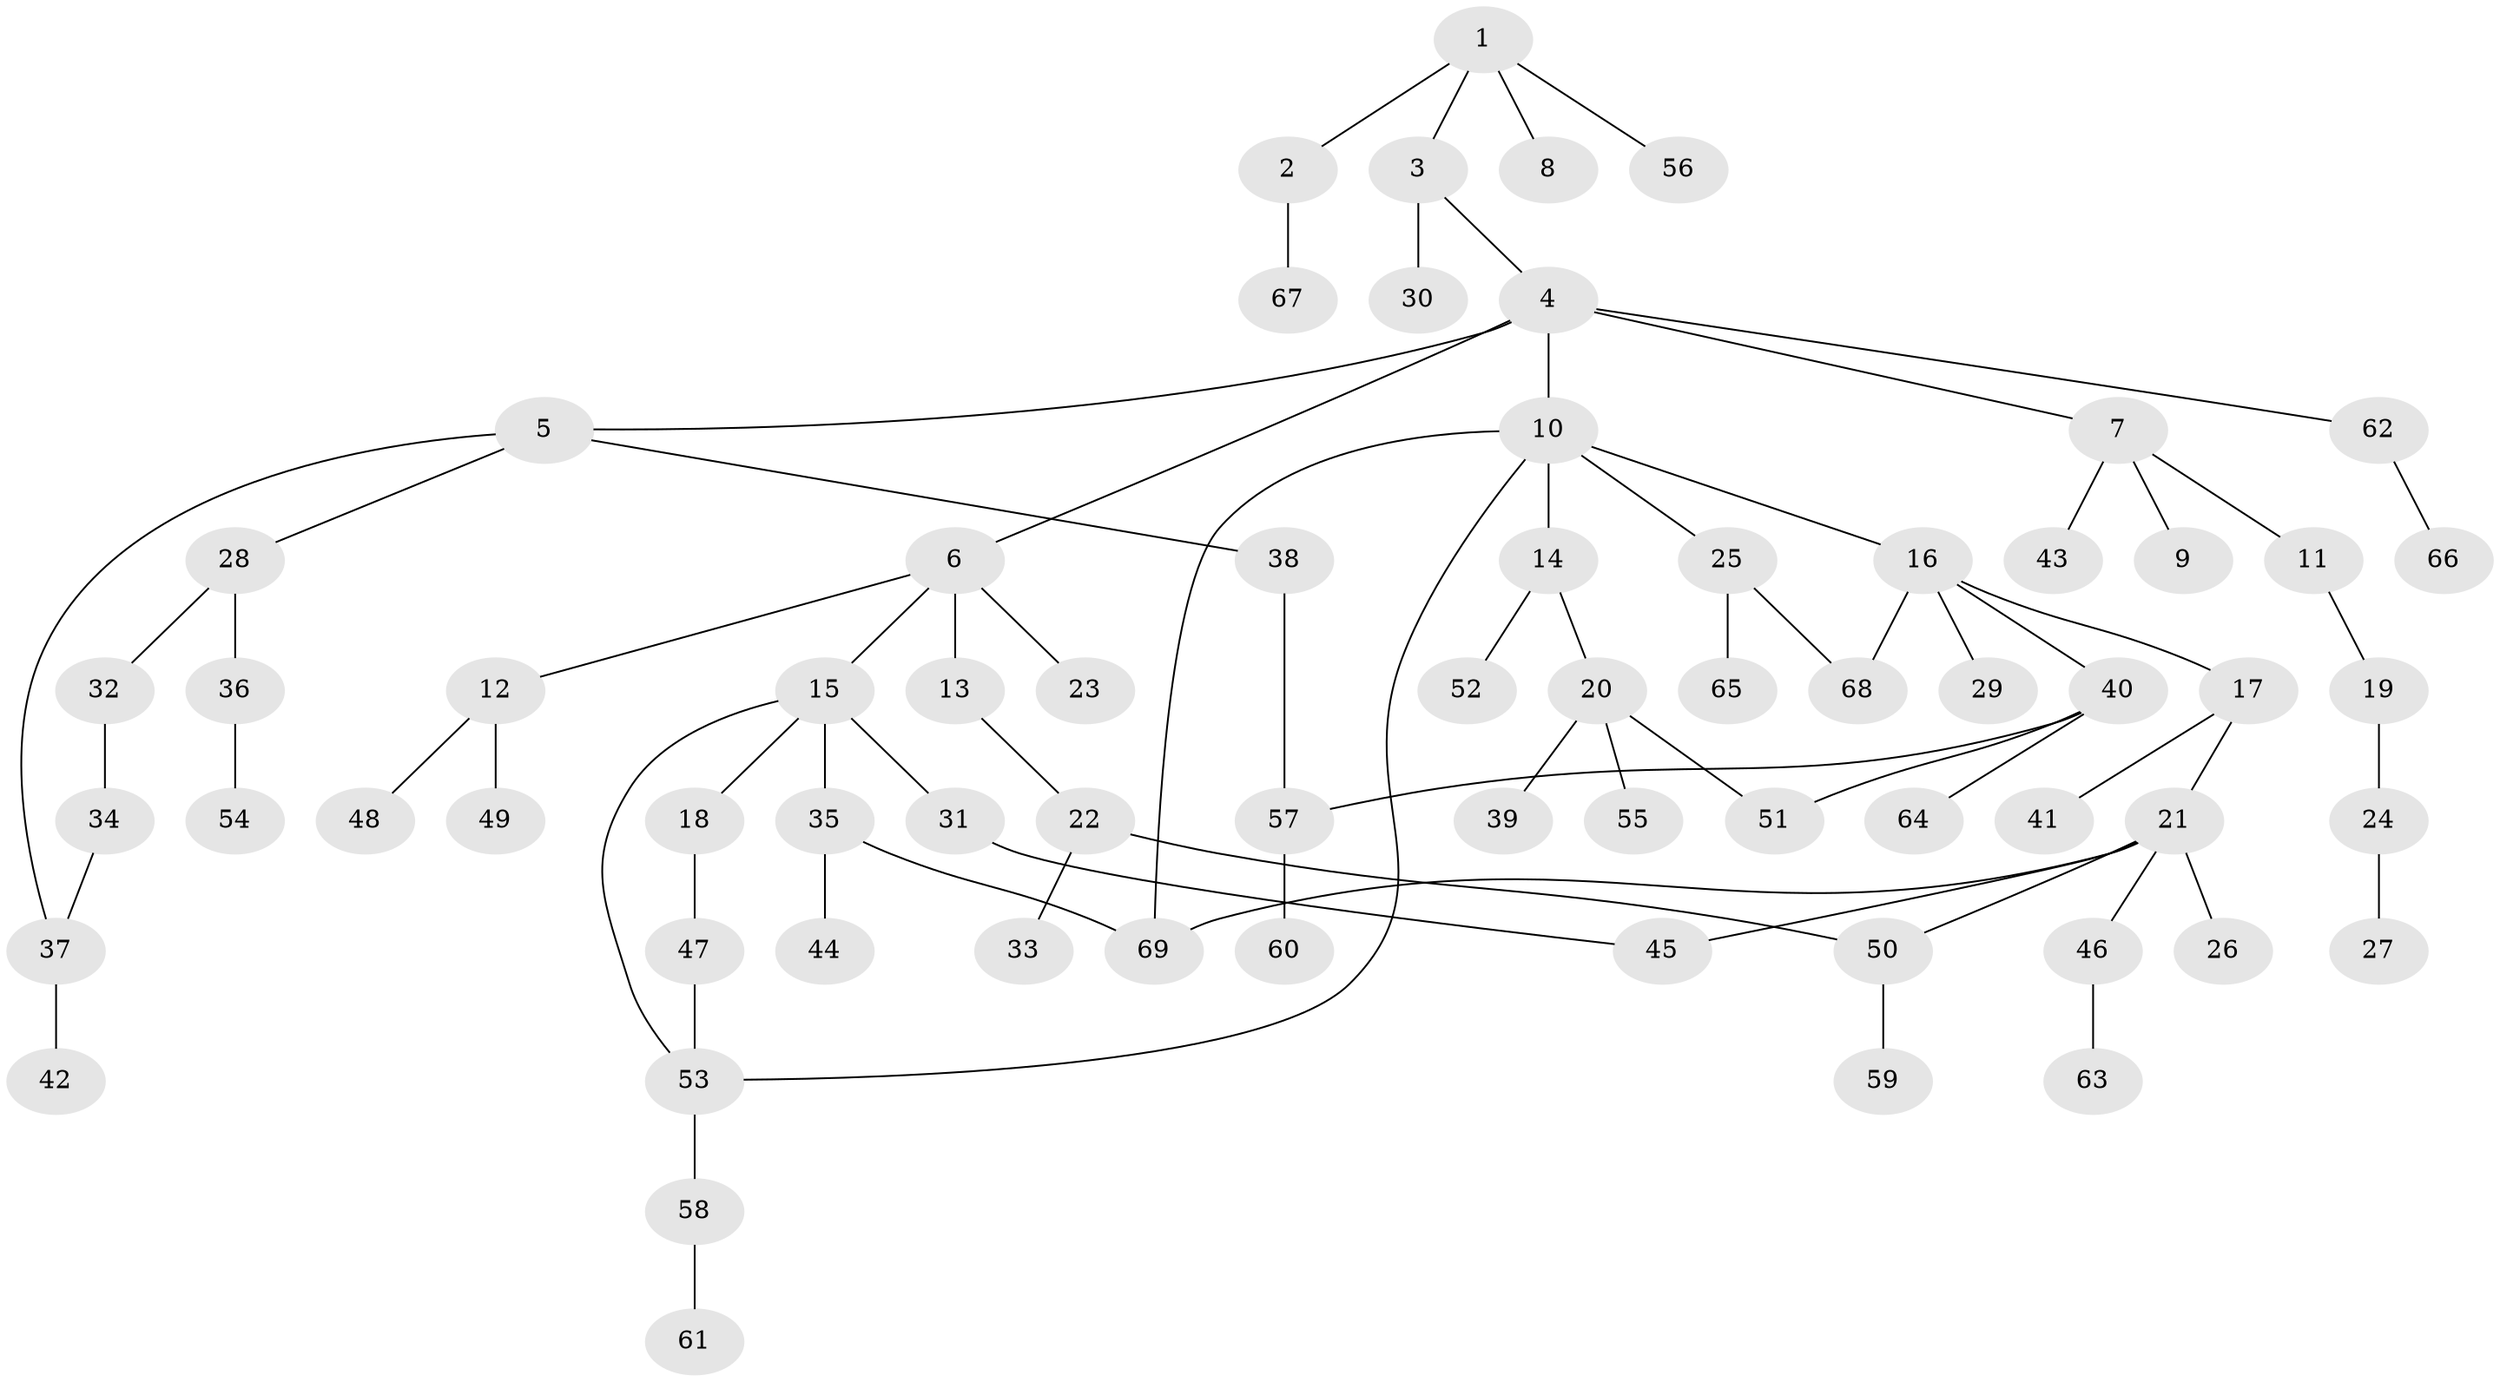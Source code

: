 // Generated by graph-tools (version 1.1) at 2025/49/03/09/25 03:49:16]
// undirected, 69 vertices, 78 edges
graph export_dot {
graph [start="1"]
  node [color=gray90,style=filled];
  1;
  2;
  3;
  4;
  5;
  6;
  7;
  8;
  9;
  10;
  11;
  12;
  13;
  14;
  15;
  16;
  17;
  18;
  19;
  20;
  21;
  22;
  23;
  24;
  25;
  26;
  27;
  28;
  29;
  30;
  31;
  32;
  33;
  34;
  35;
  36;
  37;
  38;
  39;
  40;
  41;
  42;
  43;
  44;
  45;
  46;
  47;
  48;
  49;
  50;
  51;
  52;
  53;
  54;
  55;
  56;
  57;
  58;
  59;
  60;
  61;
  62;
  63;
  64;
  65;
  66;
  67;
  68;
  69;
  1 -- 2;
  1 -- 3;
  1 -- 8;
  1 -- 56;
  2 -- 67;
  3 -- 4;
  3 -- 30;
  4 -- 5;
  4 -- 6;
  4 -- 7;
  4 -- 10;
  4 -- 62;
  5 -- 28;
  5 -- 37;
  5 -- 38;
  6 -- 12;
  6 -- 13;
  6 -- 15;
  6 -- 23;
  7 -- 9;
  7 -- 11;
  7 -- 43;
  10 -- 14;
  10 -- 16;
  10 -- 25;
  10 -- 53;
  10 -- 69;
  11 -- 19;
  12 -- 48;
  12 -- 49;
  13 -- 22;
  14 -- 20;
  14 -- 52;
  15 -- 18;
  15 -- 31;
  15 -- 35;
  15 -- 53;
  16 -- 17;
  16 -- 29;
  16 -- 40;
  16 -- 68;
  17 -- 21;
  17 -- 41;
  18 -- 47;
  19 -- 24;
  20 -- 39;
  20 -- 51;
  20 -- 55;
  21 -- 26;
  21 -- 46;
  21 -- 45;
  21 -- 50;
  21 -- 69;
  22 -- 33;
  22 -- 50;
  24 -- 27;
  25 -- 65;
  25 -- 68;
  28 -- 32;
  28 -- 36;
  31 -- 45;
  32 -- 34;
  34 -- 37;
  35 -- 44;
  35 -- 69;
  36 -- 54;
  37 -- 42;
  38 -- 57;
  40 -- 57;
  40 -- 64;
  40 -- 51;
  46 -- 63;
  47 -- 53;
  50 -- 59;
  53 -- 58;
  57 -- 60;
  58 -- 61;
  62 -- 66;
}
